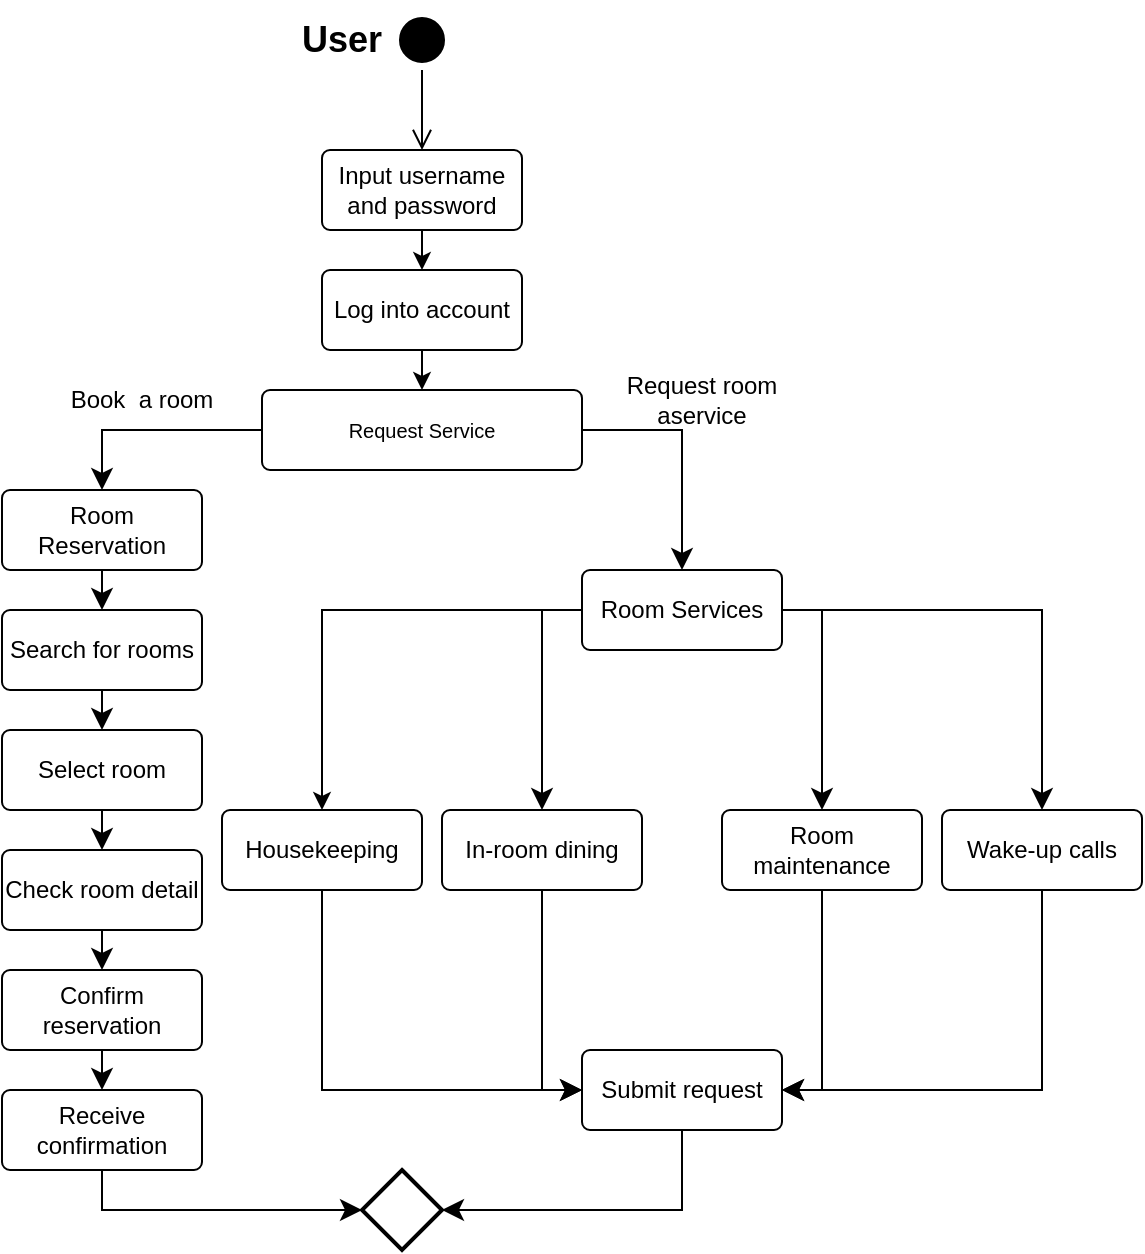 <mxfile version="24.0.2" type="google">
  <diagram name="Page-1" id="eXcyvKMN39GhYmfKrL5L">
    <mxGraphModel grid="1" page="1" gridSize="10" guides="1" tooltips="1" connect="1" arrows="1" fold="1" pageScale="1" pageWidth="1169" pageHeight="827" math="0" shadow="0">
      <root>
        <mxCell id="0" />
        <mxCell id="1" parent="0" />
        <mxCell id="Hx0Y5OaaXod5DKXLa0j5-1" style="edgeStyle=orthogonalEdgeStyle;rounded=0;orthogonalLoop=1;jettySize=auto;html=1;entryX=0.5;entryY=0;entryDx=0;entryDy=0;exitX=0;exitY=0.5;exitDx=0;exitDy=0;" edge="1" parent="1" source="Hx0Y5OaaXod5DKXLa0j5-4">
          <mxGeometry relative="1" as="geometry">
            <Array as="points">
              <mxPoint x="310" y="350" />
            </Array>
            <mxPoint x="310" y="450" as="targetPoint" />
          </mxGeometry>
        </mxCell>
        <mxCell id="Hx0Y5OaaXod5DKXLa0j5-2" value="&lt;span style=&quot;font-size: 10px;&quot;&gt;Request Service&lt;/span&gt;" style="rounded=1;arcSize=10;whiteSpace=wrap;html=1;align=center;" vertex="1" parent="1">
          <mxGeometry x="280" y="240" width="160" height="40" as="geometry" />
        </mxCell>
        <mxCell id="Hx0Y5OaaXod5DKXLa0j5-3" value="Room Reservation" style="rounded=1;arcSize=10;whiteSpace=wrap;html=1;align=center;" vertex="1" parent="1">
          <mxGeometry x="150" y="290" width="100" height="40" as="geometry" />
        </mxCell>
        <mxCell id="Hx0Y5OaaXod5DKXLa0j5-4" value="Room Services" style="rounded=1;arcSize=10;whiteSpace=wrap;html=1;align=center;" vertex="1" parent="1">
          <mxGeometry x="440" y="330" width="100" height="40" as="geometry" />
        </mxCell>
        <mxCell id="Hx0Y5OaaXod5DKXLa0j5-5" value="Search for rooms" style="rounded=1;arcSize=10;whiteSpace=wrap;html=1;align=center;" vertex="1" parent="1">
          <mxGeometry x="150" y="350" width="100" height="40" as="geometry" />
        </mxCell>
        <mxCell id="Hx0Y5OaaXod5DKXLa0j5-6" value="Select room" style="rounded=1;arcSize=10;whiteSpace=wrap;html=1;align=center;" vertex="1" parent="1">
          <mxGeometry x="150" y="410" width="100" height="40" as="geometry" />
        </mxCell>
        <mxCell id="Hx0Y5OaaXod5DKXLa0j5-7" value="Check room detail" style="rounded=1;arcSize=10;whiteSpace=wrap;html=1;align=center;" vertex="1" parent="1">
          <mxGeometry x="150" y="470" width="100" height="40" as="geometry" />
        </mxCell>
        <mxCell id="Hx0Y5OaaXod5DKXLa0j5-8" value="Confirm reservation" style="rounded=1;arcSize=10;whiteSpace=wrap;html=1;align=center;" vertex="1" parent="1">
          <mxGeometry x="150" y="530" width="100" height="40" as="geometry" />
        </mxCell>
        <mxCell id="Hx0Y5OaaXod5DKXLa0j5-9" value="Receive confirmation" style="rounded=1;arcSize=10;whiteSpace=wrap;html=1;align=center;" vertex="1" parent="1">
          <mxGeometry x="150" y="590" width="100" height="40" as="geometry" />
        </mxCell>
        <mxCell id="Hx0Y5OaaXod5DKXLa0j5-10" value="Housekeeping" style="rounded=1;arcSize=10;whiteSpace=wrap;html=1;align=center;" vertex="1" parent="1">
          <mxGeometry x="260" y="450" width="100" height="40" as="geometry" />
        </mxCell>
        <mxCell id="Hx0Y5OaaXod5DKXLa0j5-11" value="In-room dining" style="rounded=1;arcSize=10;whiteSpace=wrap;html=1;align=center;" vertex="1" parent="1">
          <mxGeometry x="370" y="450" width="100" height="40" as="geometry" />
        </mxCell>
        <mxCell id="Hx0Y5OaaXod5DKXLa0j5-12" value="Room maintenance" style="rounded=1;arcSize=10;whiteSpace=wrap;html=1;align=center;" vertex="1" parent="1">
          <mxGeometry x="510" y="450" width="100" height="40" as="geometry" />
        </mxCell>
        <mxCell id="Hx0Y5OaaXod5DKXLa0j5-13" value="Wake-up calls" style="rounded=1;arcSize=10;whiteSpace=wrap;html=1;align=center;" vertex="1" parent="1">
          <mxGeometry x="620" y="450" width="100" height="40" as="geometry" />
        </mxCell>
        <mxCell id="Hx0Y5OaaXod5DKXLa0j5-14" value="Submit request" style="rounded=1;arcSize=10;whiteSpace=wrap;html=1;align=center;" vertex="1" parent="1">
          <mxGeometry x="440" y="570" width="100" height="40" as="geometry" />
        </mxCell>
        <mxCell id="Hx0Y5OaaXod5DKXLa0j5-15" value="" style="strokeWidth=2;html=1;shape=mxgraph.flowchart.decision;whiteSpace=wrap;" vertex="1" parent="1">
          <mxGeometry x="330" y="630" width="40" height="40" as="geometry" />
        </mxCell>
        <mxCell id="Hx0Y5OaaXod5DKXLa0j5-16" value="" style="edgeStyle=segmentEdgeStyle;endArrow=classic;html=1;curved=0;rounded=0;endSize=8;startSize=8;entryX=0.5;entryY=0;entryDx=0;entryDy=0;exitX=0;exitY=0.5;exitDx=0;exitDy=0;" edge="1" parent="1" source="Hx0Y5OaaXod5DKXLa0j5-2" target="Hx0Y5OaaXod5DKXLa0j5-3">
          <mxGeometry width="50" height="50" relative="1" as="geometry">
            <mxPoint x="530" y="590" as="sourcePoint" />
            <mxPoint x="580" y="540" as="targetPoint" />
          </mxGeometry>
        </mxCell>
        <mxCell id="Hx0Y5OaaXod5DKXLa0j5-17" value="" style="edgeStyle=segmentEdgeStyle;endArrow=classic;html=1;curved=0;rounded=0;endSize=8;startSize=8;entryX=0.5;entryY=0;entryDx=0;entryDy=0;exitX=0.5;exitY=1;exitDx=0;exitDy=0;" edge="1" parent="1" source="Hx0Y5OaaXod5DKXLa0j5-3" target="Hx0Y5OaaXod5DKXLa0j5-5">
          <mxGeometry width="50" height="50" relative="1" as="geometry">
            <mxPoint x="490" y="505" as="sourcePoint" />
            <mxPoint x="410" y="595" as="targetPoint" />
          </mxGeometry>
        </mxCell>
        <mxCell id="Hx0Y5OaaXod5DKXLa0j5-18" value="" style="edgeStyle=segmentEdgeStyle;endArrow=classic;html=1;curved=0;rounded=0;endSize=8;startSize=8;entryX=0.5;entryY=0;entryDx=0;entryDy=0;exitX=0.5;exitY=1;exitDx=0;exitDy=0;" edge="1" parent="1" source="Hx0Y5OaaXod5DKXLa0j5-6" target="Hx0Y5OaaXod5DKXLa0j5-7">
          <mxGeometry width="50" height="50" relative="1" as="geometry">
            <mxPoint x="580" y="580" as="sourcePoint" />
            <mxPoint x="580" y="670" as="targetPoint" />
          </mxGeometry>
        </mxCell>
        <mxCell id="Hx0Y5OaaXod5DKXLa0j5-19" value="" style="edgeStyle=segmentEdgeStyle;endArrow=classic;html=1;curved=0;rounded=0;endSize=8;startSize=8;entryX=0.5;entryY=0;entryDx=0;entryDy=0;exitX=0.5;exitY=1;exitDx=0;exitDy=0;" edge="1" parent="1" source="Hx0Y5OaaXod5DKXLa0j5-5" target="Hx0Y5OaaXod5DKXLa0j5-6">
          <mxGeometry width="50" height="50" relative="1" as="geometry">
            <mxPoint x="590" y="590" as="sourcePoint" />
            <mxPoint x="590" y="680" as="targetPoint" />
          </mxGeometry>
        </mxCell>
        <mxCell id="Hx0Y5OaaXod5DKXLa0j5-20" value="" style="edgeStyle=segmentEdgeStyle;endArrow=classic;html=1;curved=0;rounded=0;endSize=8;startSize=8;entryX=0.5;entryY=0;entryDx=0;entryDy=0;exitX=0.5;exitY=1;exitDx=0;exitDy=0;" edge="1" parent="1" source="Hx0Y5OaaXod5DKXLa0j5-7" target="Hx0Y5OaaXod5DKXLa0j5-8">
          <mxGeometry width="50" height="50" relative="1" as="geometry">
            <mxPoint x="600" y="600" as="sourcePoint" />
            <mxPoint x="600" y="690" as="targetPoint" />
          </mxGeometry>
        </mxCell>
        <mxCell id="Hx0Y5OaaXod5DKXLa0j5-21" value="" style="edgeStyle=segmentEdgeStyle;endArrow=classic;html=1;curved=0;rounded=0;endSize=8;startSize=8;exitX=0.5;exitY=1;exitDx=0;exitDy=0;" edge="1" parent="1" source="Hx0Y5OaaXod5DKXLa0j5-8" target="Hx0Y5OaaXod5DKXLa0j5-9">
          <mxGeometry width="50" height="50" relative="1" as="geometry">
            <mxPoint x="610" y="610" as="sourcePoint" />
            <mxPoint x="610" y="700" as="targetPoint" />
          </mxGeometry>
        </mxCell>
        <mxCell id="Hx0Y5OaaXod5DKXLa0j5-22" value="&lt;span style=&quot;color: rgba(0, 0, 0, 0); font-family: monospace; font-size: 0px; text-align: start;&quot;&gt;%3CmxGraphModel%3E%3Croot%3E%3CmxCell%20id%3D%220%22%2F%3E%3CmxCell%20id%3D%221%22%20parent%3D%220%22%2F%3E%3CmxCell%20id%3D%222%22%20value%3D%22%22%20style%3D%22edgeStyle%3DsegmentEdgeStyle%3BendArrow%3Dclassic%3Bhtml%3D1%3Bcurved%3D0%3Brounded%3D0%3BendSize%3D8%3BstartSize%3D8%3BentryX%3D0.5%3BentryY%3D0%3BentryDx%3D0%3BentryDy%3D0%3B%22%20edge%3D%221%22%20parent%3D%221%22%3E%3CmxGeometry%20width%3D%2250%22%20height%3D%2250%22%20relative%3D%221%22%20as%3D%22geometry%22%3E%3CmxPoint%20x%3D%22440%22%20y%3D%22530%22%20as%3D%22sourcePoint%22%2F%3E%3CmxPoint%20x%3D%22440%22%20y%3D%22620%22%20as%3D%22targetPoint%22%2F%3E%3C%2FmxGeometry%3E%3C%2FmxCell%3E%3C%2Froot%3E%3C%2FmxGraphModel%3E&lt;/span&gt;" style="text;html=1;align=center;verticalAlign=middle;resizable=0;points=[];autosize=1;strokeColor=none;fillColor=none;" vertex="1" parent="1">
          <mxGeometry x="510" y="608" width="20" height="30" as="geometry" />
        </mxCell>
        <mxCell id="Hx0Y5OaaXod5DKXLa0j5-23" value="" style="edgeStyle=elbowEdgeStyle;elbow=horizontal;endArrow=classic;html=1;curved=0;rounded=0;endSize=8;startSize=8;exitX=0.5;exitY=1;exitDx=0;exitDy=0;entryX=0;entryY=0.5;entryDx=0;entryDy=0;entryPerimeter=0;" edge="1" parent="1" source="Hx0Y5OaaXod5DKXLa0j5-9" target="Hx0Y5OaaXod5DKXLa0j5-15">
          <mxGeometry width="50" height="50" relative="1" as="geometry">
            <mxPoint x="530" y="490" as="sourcePoint" />
            <mxPoint x="580" y="440" as="targetPoint" />
            <Array as="points">
              <mxPoint x="200" y="670" />
            </Array>
          </mxGeometry>
        </mxCell>
        <mxCell id="Hx0Y5OaaXod5DKXLa0j5-24" value="" style="edgeStyle=segmentEdgeStyle;endArrow=classic;html=1;curved=0;rounded=0;endSize=8;startSize=8;entryX=0.5;entryY=0;entryDx=0;entryDy=0;exitX=1;exitY=0.5;exitDx=0;exitDy=0;" edge="1" parent="1" source="Hx0Y5OaaXod5DKXLa0j5-2" target="Hx0Y5OaaXod5DKXLa0j5-4">
          <mxGeometry width="50" height="50" relative="1" as="geometry">
            <mxPoint x="530" y="490" as="sourcePoint" />
            <mxPoint x="580" y="440" as="targetPoint" />
          </mxGeometry>
        </mxCell>
        <mxCell id="Hx0Y5OaaXod5DKXLa0j5-25" value="" style="edgeStyle=segmentEdgeStyle;endArrow=classic;html=1;curved=0;rounded=0;endSize=8;startSize=8;entryX=0.5;entryY=0;entryDx=0;entryDy=0;exitX=0;exitY=0.5;exitDx=0;exitDy=0;" edge="1" parent="1" source="Hx0Y5OaaXod5DKXLa0j5-4" target="Hx0Y5OaaXod5DKXLa0j5-11">
          <mxGeometry width="50" height="50" relative="1" as="geometry">
            <mxPoint x="410" y="250" as="sourcePoint" />
            <mxPoint x="480" y="340" as="targetPoint" />
            <Array as="points">
              <mxPoint x="420" y="350" />
            </Array>
          </mxGeometry>
        </mxCell>
        <mxCell id="Hx0Y5OaaXod5DKXLa0j5-26" value="" style="edgeStyle=segmentEdgeStyle;endArrow=classic;html=1;curved=0;rounded=0;endSize=8;startSize=8;entryX=0.5;entryY=0;entryDx=0;entryDy=0;exitX=1;exitY=0.5;exitDx=0;exitDy=0;" edge="1" parent="1" source="Hx0Y5OaaXod5DKXLa0j5-4" target="Hx0Y5OaaXod5DKXLa0j5-12">
          <mxGeometry width="50" height="50" relative="1" as="geometry">
            <mxPoint x="420" y="260" as="sourcePoint" />
            <mxPoint x="490" y="350" as="targetPoint" />
          </mxGeometry>
        </mxCell>
        <mxCell id="Hx0Y5OaaXod5DKXLa0j5-27" value="" style="edgeStyle=segmentEdgeStyle;endArrow=classic;html=1;curved=0;rounded=0;endSize=8;startSize=8;entryX=0.5;entryY=0;entryDx=0;entryDy=0;exitX=1;exitY=0.5;exitDx=0;exitDy=0;" edge="1" parent="1" source="Hx0Y5OaaXod5DKXLa0j5-4" target="Hx0Y5OaaXod5DKXLa0j5-13">
          <mxGeometry width="50" height="50" relative="1" as="geometry">
            <mxPoint x="430" y="270" as="sourcePoint" />
            <mxPoint x="500" y="360" as="targetPoint" />
          </mxGeometry>
        </mxCell>
        <mxCell id="Hx0Y5OaaXod5DKXLa0j5-28" value="" style="edgeStyle=segmentEdgeStyle;endArrow=classic;html=1;curved=0;rounded=0;endSize=8;startSize=8;exitX=0.5;exitY=1;exitDx=0;exitDy=0;entryX=0;entryY=0.5;entryDx=0;entryDy=0;" edge="1" parent="1" target="Hx0Y5OaaXod5DKXLa0j5-14">
          <mxGeometry width="50" height="50" relative="1" as="geometry">
            <mxPoint x="310" y="490" as="sourcePoint" />
            <mxPoint x="540" y="680" as="targetPoint" />
            <Array as="points">
              <mxPoint x="310" y="590" />
            </Array>
          </mxGeometry>
        </mxCell>
        <mxCell id="Hx0Y5OaaXod5DKXLa0j5-29" value="" style="edgeStyle=orthogonalEdgeStyle;endArrow=classic;html=1;rounded=0;endSize=8;startSize=8;entryX=1;entryY=0.5;entryDx=0;entryDy=0;exitX=0.5;exitY=1;exitDx=0;exitDy=0;" edge="1" parent="1" source="Hx0Y5OaaXod5DKXLa0j5-13" target="Hx0Y5OaaXod5DKXLa0j5-14">
          <mxGeometry width="50" height="50" relative="1" as="geometry">
            <mxPoint x="730" y="570" as="sourcePoint" />
            <mxPoint x="600" y="746" as="targetPoint" />
          </mxGeometry>
        </mxCell>
        <mxCell id="Hx0Y5OaaXod5DKXLa0j5-30" value="" style="edgeStyle=orthogonalEdgeStyle;endArrow=classic;html=1;rounded=0;endSize=8;startSize=8;entryX=1;entryY=0.5;entryDx=0;entryDy=0;exitX=0.5;exitY=1;exitDx=0;exitDy=0;" edge="1" parent="1" source="Hx0Y5OaaXod5DKXLa0j5-12" target="Hx0Y5OaaXod5DKXLa0j5-14">
          <mxGeometry width="50" height="50" relative="1" as="geometry">
            <mxPoint x="770" y="740" as="sourcePoint" />
            <mxPoint x="640" y="878" as="targetPoint" />
          </mxGeometry>
        </mxCell>
        <mxCell id="Hx0Y5OaaXod5DKXLa0j5-31" value="" style="edgeStyle=orthogonalEdgeStyle;endArrow=classic;html=1;rounded=0;endSize=8;startSize=8;entryX=0;entryY=0.5;entryDx=0;entryDy=0;exitX=0.5;exitY=1;exitDx=0;exitDy=0;" edge="1" parent="1" source="Hx0Y5OaaXod5DKXLa0j5-11" target="Hx0Y5OaaXod5DKXLa0j5-14">
          <mxGeometry width="50" height="50" relative="1" as="geometry">
            <mxPoint x="690" y="510" as="sourcePoint" />
            <mxPoint x="560" y="648" as="targetPoint" />
          </mxGeometry>
        </mxCell>
        <mxCell id="Hx0Y5OaaXod5DKXLa0j5-32" value="" style="edgeStyle=segmentEdgeStyle;endArrow=classic;html=1;curved=0;rounded=0;endSize=8;startSize=8;entryX=1;entryY=0.5;entryDx=0;entryDy=0;entryPerimeter=0;exitX=0.5;exitY=1;exitDx=0;exitDy=0;" edge="1" parent="1" source="Hx0Y5OaaXod5DKXLa0j5-14" target="Hx0Y5OaaXod5DKXLa0j5-15">
          <mxGeometry width="50" height="50" relative="1" as="geometry">
            <mxPoint x="530" y="690" as="sourcePoint" />
            <mxPoint x="580" y="640" as="targetPoint" />
            <Array as="points">
              <mxPoint x="490" y="650" />
            </Array>
          </mxGeometry>
        </mxCell>
        <mxCell id="Hx0Y5OaaXod5DKXLa0j5-33" value="Book&amp;nbsp; a room" style="text;html=1;align=center;verticalAlign=middle;whiteSpace=wrap;rounded=0;" vertex="1" parent="1">
          <mxGeometry x="180" y="230" width="80" height="30" as="geometry" />
        </mxCell>
        <mxCell id="Hx0Y5OaaXod5DKXLa0j5-34" value="Request room aservice" style="text;html=1;align=center;verticalAlign=middle;whiteSpace=wrap;rounded=0;" vertex="1" parent="1">
          <mxGeometry x="460" y="230" width="80" height="30" as="geometry" />
        </mxCell>
        <mxCell id="Hx0Y5OaaXod5DKXLa0j5-35" style="edgeStyle=orthogonalEdgeStyle;rounded=0;orthogonalLoop=1;jettySize=auto;html=1;exitX=0.5;exitY=1;exitDx=0;exitDy=0;entryX=0.5;entryY=0;entryDx=0;entryDy=0;" edge="1" parent="1" source="Hx0Y5OaaXod5DKXLa0j5-36" target="Hx0Y5OaaXod5DKXLa0j5-38">
          <mxGeometry relative="1" as="geometry" />
        </mxCell>
        <mxCell id="Hx0Y5OaaXod5DKXLa0j5-36" value="Input username and password" style="rounded=1;arcSize=10;whiteSpace=wrap;html=1;align=center;" vertex="1" parent="1">
          <mxGeometry x="310" y="120" width="100" height="40" as="geometry" />
        </mxCell>
        <mxCell id="Hx0Y5OaaXod5DKXLa0j5-37" style="edgeStyle=orthogonalEdgeStyle;rounded=0;orthogonalLoop=1;jettySize=auto;html=1;exitX=0.5;exitY=1;exitDx=0;exitDy=0;entryX=0.5;entryY=0;entryDx=0;entryDy=0;" edge="1" parent="1" source="Hx0Y5OaaXod5DKXLa0j5-38" target="Hx0Y5OaaXod5DKXLa0j5-2">
          <mxGeometry relative="1" as="geometry" />
        </mxCell>
        <mxCell id="Hx0Y5OaaXod5DKXLa0j5-38" value="Log into account" style="rounded=1;arcSize=10;whiteSpace=wrap;html=1;align=center;" vertex="1" parent="1">
          <mxGeometry x="310" y="180" width="100" height="40" as="geometry" />
        </mxCell>
        <mxCell id="Hx0Y5OaaXod5DKXLa0j5-39" value="" style="ellipse;html=1;shape=startState;fillColor=#000000;strokeColor=#000000;" vertex="1" parent="1">
          <mxGeometry x="345" y="50" width="30" height="30" as="geometry" />
        </mxCell>
        <mxCell id="Hx0Y5OaaXod5DKXLa0j5-40" value="" style="edgeStyle=orthogonalEdgeStyle;html=1;verticalAlign=bottom;endArrow=open;endSize=8;strokeColor=#000000;rounded=0;entryX=0.5;entryY=0;entryDx=0;entryDy=0;" edge="1" parent="1" source="Hx0Y5OaaXod5DKXLa0j5-39" target="Hx0Y5OaaXod5DKXLa0j5-36">
          <mxGeometry relative="1" as="geometry">
            <mxPoint x="365" y="120" as="targetPoint" />
            <mxPoint x="360" y="40" as="sourcePoint" />
            <Array as="points" />
          </mxGeometry>
        </mxCell>
        <mxCell id="Hx0Y5OaaXod5DKXLa0j5-42" value="&lt;font style=&quot;font-size: 18px;&quot;&gt;&lt;b style=&quot;&quot;&gt;User&lt;/b&gt;&lt;/font&gt;" style="text;html=1;align=center;verticalAlign=middle;whiteSpace=wrap;rounded=0;" vertex="1" parent="1">
          <mxGeometry x="280" y="45" width="80" height="40" as="geometry" />
        </mxCell>
      </root>
    </mxGraphModel>
  </diagram>
</mxfile>
